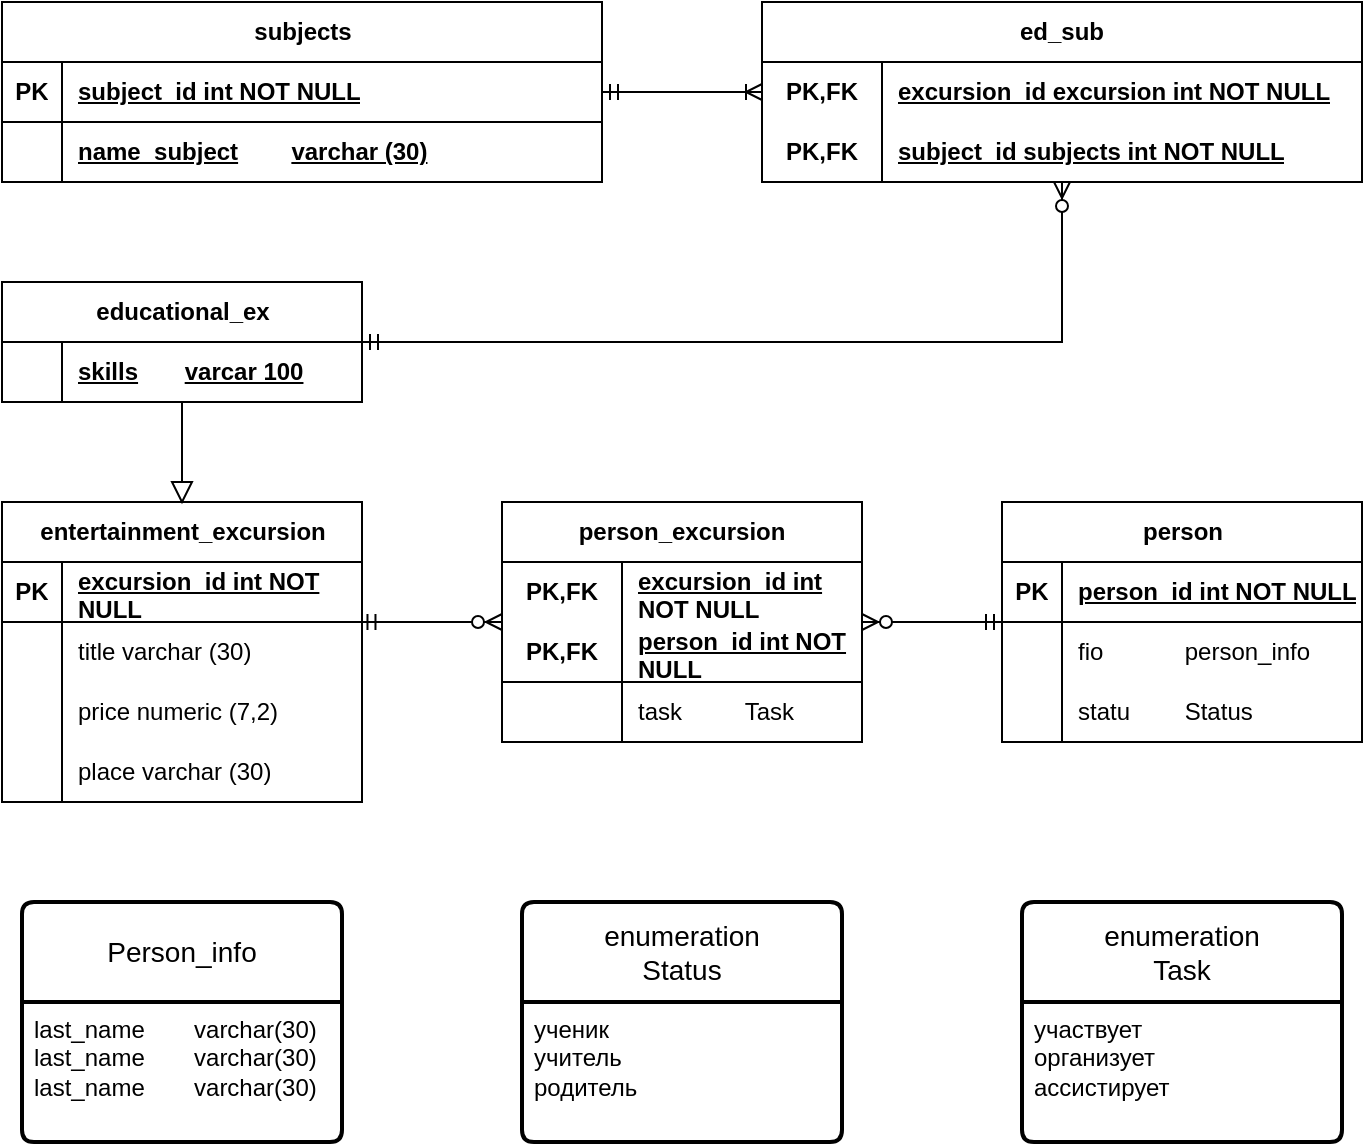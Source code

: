 <mxfile version="24.4.9" type="device">
  <diagram name="Страница — 1" id="gVvszmoHvhNikHRVlybc">
    <mxGraphModel dx="2049" dy="2338" grid="1" gridSize="10" guides="1" tooltips="1" connect="1" arrows="1" fold="1" page="1" pageScale="1" pageWidth="827" pageHeight="1169" math="0" shadow="0">
      <root>
        <mxCell id="0" />
        <mxCell id="1" parent="0" />
        <mxCell id="3yOcAvFgVvE3Q352ADLQ-4" value="educational_ex" style="shape=table;startSize=30;container=1;collapsible=1;childLayout=tableLayout;fixedRows=1;rowLines=0;fontStyle=1;align=center;resizeLast=1;html=1;" parent="1" vertex="1">
          <mxGeometry x="540" y="90" width="180" height="60" as="geometry" />
        </mxCell>
        <mxCell id="3yOcAvFgVvE3Q352ADLQ-5" value="" style="shape=tableRow;horizontal=0;startSize=0;swimlaneHead=0;swimlaneBody=0;fillColor=none;collapsible=0;dropTarget=0;points=[[0,0.5],[1,0.5]];portConstraint=eastwest;top=0;left=0;right=0;bottom=1;" parent="3yOcAvFgVvE3Q352ADLQ-4" vertex="1">
          <mxGeometry y="30" width="180" height="30" as="geometry" />
        </mxCell>
        <mxCell id="3yOcAvFgVvE3Q352ADLQ-6" value="" style="shape=partialRectangle;connectable=0;fillColor=none;top=0;left=0;bottom=0;right=0;fontStyle=1;overflow=hidden;whiteSpace=wrap;html=1;" parent="3yOcAvFgVvE3Q352ADLQ-5" vertex="1">
          <mxGeometry width="30" height="30" as="geometry">
            <mxRectangle width="30" height="30" as="alternateBounds" />
          </mxGeometry>
        </mxCell>
        <mxCell id="3yOcAvFgVvE3Q352ADLQ-7" value="skills&lt;span style=&quot;white-space: pre;&quot;&gt;&#x9;&lt;/span&gt;varcar 100&lt;span style=&quot;white-space: pre;&quot;&gt;&#x9;&lt;/span&gt;" style="shape=partialRectangle;connectable=0;fillColor=none;top=0;left=0;bottom=0;right=0;align=left;spacingLeft=6;fontStyle=5;overflow=hidden;whiteSpace=wrap;html=1;" parent="3yOcAvFgVvE3Q352ADLQ-5" vertex="1">
          <mxGeometry x="30" width="150" height="30" as="geometry">
            <mxRectangle width="150" height="30" as="alternateBounds" />
          </mxGeometry>
        </mxCell>
        <mxCell id="3yOcAvFgVvE3Q352ADLQ-17" value="entertainment_excursion" style="shape=table;startSize=30;container=1;collapsible=1;childLayout=tableLayout;fixedRows=1;rowLines=0;fontStyle=1;align=center;resizeLast=1;html=1;" parent="1" vertex="1">
          <mxGeometry x="540" y="200" width="180" height="150" as="geometry" />
        </mxCell>
        <mxCell id="3yOcAvFgVvE3Q352ADLQ-18" value="" style="shape=tableRow;horizontal=0;startSize=0;swimlaneHead=0;swimlaneBody=0;fillColor=none;collapsible=0;dropTarget=0;points=[[0,0.5],[1,0.5]];portConstraint=eastwest;top=0;left=0;right=0;bottom=1;" parent="3yOcAvFgVvE3Q352ADLQ-17" vertex="1">
          <mxGeometry y="30" width="180" height="30" as="geometry" />
        </mxCell>
        <mxCell id="3yOcAvFgVvE3Q352ADLQ-19" value="PK" style="shape=partialRectangle;connectable=0;fillColor=none;top=0;left=0;bottom=0;right=0;fontStyle=1;overflow=hidden;whiteSpace=wrap;html=1;" parent="3yOcAvFgVvE3Q352ADLQ-18" vertex="1">
          <mxGeometry width="30" height="30" as="geometry">
            <mxRectangle width="30" height="30" as="alternateBounds" />
          </mxGeometry>
        </mxCell>
        <mxCell id="3yOcAvFgVvE3Q352ADLQ-20" value="excursion_id int NOT NULL" style="shape=partialRectangle;connectable=0;fillColor=none;top=0;left=0;bottom=0;right=0;align=left;spacingLeft=6;fontStyle=5;overflow=hidden;whiteSpace=wrap;html=1;" parent="3yOcAvFgVvE3Q352ADLQ-18" vertex="1">
          <mxGeometry x="30" width="150" height="30" as="geometry">
            <mxRectangle width="150" height="30" as="alternateBounds" />
          </mxGeometry>
        </mxCell>
        <mxCell id="3yOcAvFgVvE3Q352ADLQ-21" value="" style="shape=tableRow;horizontal=0;startSize=0;swimlaneHead=0;swimlaneBody=0;fillColor=none;collapsible=0;dropTarget=0;points=[[0,0.5],[1,0.5]];portConstraint=eastwest;top=0;left=0;right=0;bottom=0;" parent="3yOcAvFgVvE3Q352ADLQ-17" vertex="1">
          <mxGeometry y="60" width="180" height="30" as="geometry" />
        </mxCell>
        <mxCell id="3yOcAvFgVvE3Q352ADLQ-22" value="" style="shape=partialRectangle;connectable=0;fillColor=none;top=0;left=0;bottom=0;right=0;editable=1;overflow=hidden;whiteSpace=wrap;html=1;" parent="3yOcAvFgVvE3Q352ADLQ-21" vertex="1">
          <mxGeometry width="30" height="30" as="geometry">
            <mxRectangle width="30" height="30" as="alternateBounds" />
          </mxGeometry>
        </mxCell>
        <mxCell id="3yOcAvFgVvE3Q352ADLQ-23" value="title varchar (30)" style="shape=partialRectangle;connectable=0;fillColor=none;top=0;left=0;bottom=0;right=0;align=left;spacingLeft=6;overflow=hidden;whiteSpace=wrap;html=1;" parent="3yOcAvFgVvE3Q352ADLQ-21" vertex="1">
          <mxGeometry x="30" width="150" height="30" as="geometry">
            <mxRectangle width="150" height="30" as="alternateBounds" />
          </mxGeometry>
        </mxCell>
        <mxCell id="3yOcAvFgVvE3Q352ADLQ-24" value="" style="shape=tableRow;horizontal=0;startSize=0;swimlaneHead=0;swimlaneBody=0;fillColor=none;collapsible=0;dropTarget=0;points=[[0,0.5],[1,0.5]];portConstraint=eastwest;top=0;left=0;right=0;bottom=0;" parent="3yOcAvFgVvE3Q352ADLQ-17" vertex="1">
          <mxGeometry y="90" width="180" height="30" as="geometry" />
        </mxCell>
        <mxCell id="3yOcAvFgVvE3Q352ADLQ-25" value="" style="shape=partialRectangle;connectable=0;fillColor=none;top=0;left=0;bottom=0;right=0;editable=1;overflow=hidden;whiteSpace=wrap;html=1;" parent="3yOcAvFgVvE3Q352ADLQ-24" vertex="1">
          <mxGeometry width="30" height="30" as="geometry">
            <mxRectangle width="30" height="30" as="alternateBounds" />
          </mxGeometry>
        </mxCell>
        <mxCell id="3yOcAvFgVvE3Q352ADLQ-26" value="price numeric (7,2)" style="shape=partialRectangle;connectable=0;fillColor=none;top=0;left=0;bottom=0;right=0;align=left;spacingLeft=6;overflow=hidden;whiteSpace=wrap;html=1;" parent="3yOcAvFgVvE3Q352ADLQ-24" vertex="1">
          <mxGeometry x="30" width="150" height="30" as="geometry">
            <mxRectangle width="150" height="30" as="alternateBounds" />
          </mxGeometry>
        </mxCell>
        <mxCell id="3yOcAvFgVvE3Q352ADLQ-27" value="" style="shape=tableRow;horizontal=0;startSize=0;swimlaneHead=0;swimlaneBody=0;fillColor=none;collapsible=0;dropTarget=0;points=[[0,0.5],[1,0.5]];portConstraint=eastwest;top=0;left=0;right=0;bottom=0;" parent="3yOcAvFgVvE3Q352ADLQ-17" vertex="1">
          <mxGeometry y="120" width="180" height="30" as="geometry" />
        </mxCell>
        <mxCell id="3yOcAvFgVvE3Q352ADLQ-28" value="" style="shape=partialRectangle;connectable=0;fillColor=none;top=0;left=0;bottom=0;right=0;editable=1;overflow=hidden;whiteSpace=wrap;html=1;" parent="3yOcAvFgVvE3Q352ADLQ-27" vertex="1">
          <mxGeometry width="30" height="30" as="geometry">
            <mxRectangle width="30" height="30" as="alternateBounds" />
          </mxGeometry>
        </mxCell>
        <mxCell id="3yOcAvFgVvE3Q352ADLQ-29" value="place varchar (30)" style="shape=partialRectangle;connectable=0;fillColor=none;top=0;left=0;bottom=0;right=0;align=left;spacingLeft=6;overflow=hidden;whiteSpace=wrap;html=1;" parent="3yOcAvFgVvE3Q352ADLQ-27" vertex="1">
          <mxGeometry x="30" width="150" height="30" as="geometry">
            <mxRectangle width="150" height="30" as="alternateBounds" />
          </mxGeometry>
        </mxCell>
        <mxCell id="3yOcAvFgVvE3Q352ADLQ-30" value="ed_sub" style="shape=table;startSize=30;container=1;collapsible=1;childLayout=tableLayout;fixedRows=1;rowLines=0;fontStyle=1;align=center;resizeLast=1;html=1;whiteSpace=wrap;" parent="1" vertex="1">
          <mxGeometry x="920" y="-50" width="300" height="90" as="geometry" />
        </mxCell>
        <mxCell id="3yOcAvFgVvE3Q352ADLQ-31" value="" style="shape=tableRow;horizontal=0;startSize=0;swimlaneHead=0;swimlaneBody=0;fillColor=none;collapsible=0;dropTarget=0;points=[[0,0.5],[1,0.5]];portConstraint=eastwest;top=0;left=0;right=0;bottom=0;html=1;" parent="3yOcAvFgVvE3Q352ADLQ-30" vertex="1">
          <mxGeometry y="30" width="300" height="30" as="geometry" />
        </mxCell>
        <mxCell id="3yOcAvFgVvE3Q352ADLQ-32" value="PK,FK" style="shape=partialRectangle;connectable=0;fillColor=none;top=0;left=0;bottom=0;right=0;fontStyle=1;overflow=hidden;html=1;whiteSpace=wrap;" parent="3yOcAvFgVvE3Q352ADLQ-31" vertex="1">
          <mxGeometry width="60" height="30" as="geometry">
            <mxRectangle width="60" height="30" as="alternateBounds" />
          </mxGeometry>
        </mxCell>
        <mxCell id="3yOcAvFgVvE3Q352ADLQ-33" value="excursion_id excursion&amp;nbsp;int NOT NULL" style="shape=partialRectangle;connectable=0;fillColor=none;top=0;left=0;bottom=0;right=0;align=left;spacingLeft=6;fontStyle=5;overflow=hidden;html=1;whiteSpace=wrap;" parent="3yOcAvFgVvE3Q352ADLQ-31" vertex="1">
          <mxGeometry x="60" width="240" height="30" as="geometry">
            <mxRectangle width="240" height="30" as="alternateBounds" />
          </mxGeometry>
        </mxCell>
        <mxCell id="3yOcAvFgVvE3Q352ADLQ-34" value="" style="shape=tableRow;horizontal=0;startSize=0;swimlaneHead=0;swimlaneBody=0;fillColor=none;collapsible=0;dropTarget=0;points=[[0,0.5],[1,0.5]];portConstraint=eastwest;top=0;left=0;right=0;bottom=1;html=1;" parent="3yOcAvFgVvE3Q352ADLQ-30" vertex="1">
          <mxGeometry y="60" width="300" height="30" as="geometry" />
        </mxCell>
        <mxCell id="3yOcAvFgVvE3Q352ADLQ-35" value="PK,FK" style="shape=partialRectangle;connectable=0;fillColor=none;top=0;left=0;bottom=0;right=0;fontStyle=1;overflow=hidden;html=1;whiteSpace=wrap;" parent="3yOcAvFgVvE3Q352ADLQ-34" vertex="1">
          <mxGeometry width="60" height="30" as="geometry">
            <mxRectangle width="60" height="30" as="alternateBounds" />
          </mxGeometry>
        </mxCell>
        <mxCell id="3yOcAvFgVvE3Q352ADLQ-36" value="subject_id subjects int NOT NULL" style="shape=partialRectangle;connectable=0;fillColor=none;top=0;left=0;bottom=0;right=0;align=left;spacingLeft=6;fontStyle=5;overflow=hidden;html=1;whiteSpace=wrap;" parent="3yOcAvFgVvE3Q352ADLQ-34" vertex="1">
          <mxGeometry x="60" width="240" height="30" as="geometry">
            <mxRectangle width="240" height="30" as="alternateBounds" />
          </mxGeometry>
        </mxCell>
        <mxCell id="3yOcAvFgVvE3Q352ADLQ-50" value="&lt;span style=&quot;text-wrap: wrap;&quot;&gt;subjects&lt;/span&gt;" style="shape=table;startSize=30;container=1;collapsible=1;childLayout=tableLayout;fixedRows=1;rowLines=0;fontStyle=1;align=center;resizeLast=1;html=1;" parent="1" vertex="1">
          <mxGeometry x="540" y="-50" width="300" height="90" as="geometry" />
        </mxCell>
        <mxCell id="3yOcAvFgVvE3Q352ADLQ-51" value="" style="shape=tableRow;horizontal=0;startSize=0;swimlaneHead=0;swimlaneBody=0;fillColor=none;collapsible=0;dropTarget=0;points=[[0,0.5],[1,0.5]];portConstraint=eastwest;top=0;left=0;right=0;bottom=1;" parent="3yOcAvFgVvE3Q352ADLQ-50" vertex="1">
          <mxGeometry y="30" width="300" height="30" as="geometry" />
        </mxCell>
        <mxCell id="3yOcAvFgVvE3Q352ADLQ-52" value="PK" style="shape=partialRectangle;connectable=0;fillColor=none;top=0;left=0;bottom=0;right=0;fontStyle=1;overflow=hidden;whiteSpace=wrap;html=1;" parent="3yOcAvFgVvE3Q352ADLQ-51" vertex="1">
          <mxGeometry width="30" height="30" as="geometry">
            <mxRectangle width="30" height="30" as="alternateBounds" />
          </mxGeometry>
        </mxCell>
        <mxCell id="3yOcAvFgVvE3Q352ADLQ-53" value="subject_id int NOT NULL" style="shape=partialRectangle;connectable=0;fillColor=none;top=0;left=0;bottom=0;right=0;align=left;spacingLeft=6;fontStyle=5;overflow=hidden;whiteSpace=wrap;html=1;" parent="3yOcAvFgVvE3Q352ADLQ-51" vertex="1">
          <mxGeometry x="30" width="270" height="30" as="geometry">
            <mxRectangle width="270" height="30" as="alternateBounds" />
          </mxGeometry>
        </mxCell>
        <mxCell id="3yOcAvFgVvE3Q352ADLQ-54" value="" style="shape=tableRow;horizontal=0;startSize=0;swimlaneHead=0;swimlaneBody=0;fillColor=none;collapsible=0;dropTarget=0;points=[[0,0.5],[1,0.5]];portConstraint=eastwest;top=0;left=0;right=0;bottom=0;" parent="3yOcAvFgVvE3Q352ADLQ-50" vertex="1">
          <mxGeometry y="60" width="300" height="30" as="geometry" />
        </mxCell>
        <mxCell id="3yOcAvFgVvE3Q352ADLQ-55" value="" style="shape=partialRectangle;connectable=0;fillColor=none;top=0;left=0;bottom=0;right=0;editable=1;overflow=hidden;whiteSpace=wrap;html=1;" parent="3yOcAvFgVvE3Q352ADLQ-54" vertex="1">
          <mxGeometry width="30" height="30" as="geometry">
            <mxRectangle width="30" height="30" as="alternateBounds" />
          </mxGeometry>
        </mxCell>
        <mxCell id="3yOcAvFgVvE3Q352ADLQ-56" value="&lt;span style=&quot;font-weight: 700; text-decoration-line: underline;&quot;&gt;name_subject&lt;/span&gt;&lt;span style=&quot;font-weight: 700; white-space: pre;&quot;&gt;&#x9;&lt;/span&gt;&lt;span style=&quot;font-weight: 700; text-decoration-line: underline;&quot;&gt;varchar (30)&lt;/span&gt;" style="shape=partialRectangle;connectable=0;fillColor=none;top=0;left=0;bottom=0;right=0;align=left;spacingLeft=6;overflow=hidden;whiteSpace=wrap;html=1;" parent="3yOcAvFgVvE3Q352ADLQ-54" vertex="1">
          <mxGeometry x="30" width="270" height="30" as="geometry">
            <mxRectangle width="270" height="30" as="alternateBounds" />
          </mxGeometry>
        </mxCell>
        <mxCell id="3yOcAvFgVvE3Q352ADLQ-63" value="person_excursion" style="shape=table;startSize=30;container=1;collapsible=1;childLayout=tableLayout;fixedRows=1;rowLines=0;fontStyle=1;align=center;resizeLast=1;html=1;whiteSpace=wrap;" parent="1" vertex="1">
          <mxGeometry x="790" y="200" width="180" height="120" as="geometry" />
        </mxCell>
        <mxCell id="3yOcAvFgVvE3Q352ADLQ-64" value="" style="shape=tableRow;horizontal=0;startSize=0;swimlaneHead=0;swimlaneBody=0;fillColor=none;collapsible=0;dropTarget=0;points=[[0,0.5],[1,0.5]];portConstraint=eastwest;top=0;left=0;right=0;bottom=0;html=1;" parent="3yOcAvFgVvE3Q352ADLQ-63" vertex="1">
          <mxGeometry y="30" width="180" height="30" as="geometry" />
        </mxCell>
        <mxCell id="3yOcAvFgVvE3Q352ADLQ-65" value="PK,FK" style="shape=partialRectangle;connectable=0;fillColor=none;top=0;left=0;bottom=0;right=0;fontStyle=1;overflow=hidden;html=1;whiteSpace=wrap;" parent="3yOcAvFgVvE3Q352ADLQ-64" vertex="1">
          <mxGeometry width="60" height="30" as="geometry">
            <mxRectangle width="60" height="30" as="alternateBounds" />
          </mxGeometry>
        </mxCell>
        <mxCell id="3yOcAvFgVvE3Q352ADLQ-66" value="excursion_id int NOT NULL" style="shape=partialRectangle;connectable=0;fillColor=none;top=0;left=0;bottom=0;right=0;align=left;spacingLeft=6;fontStyle=5;overflow=hidden;html=1;whiteSpace=wrap;" parent="3yOcAvFgVvE3Q352ADLQ-64" vertex="1">
          <mxGeometry x="60" width="120" height="30" as="geometry">
            <mxRectangle width="120" height="30" as="alternateBounds" />
          </mxGeometry>
        </mxCell>
        <mxCell id="3yOcAvFgVvE3Q352ADLQ-67" value="" style="shape=tableRow;horizontal=0;startSize=0;swimlaneHead=0;swimlaneBody=0;fillColor=none;collapsible=0;dropTarget=0;points=[[0,0.5],[1,0.5]];portConstraint=eastwest;top=0;left=0;right=0;bottom=1;html=1;" parent="3yOcAvFgVvE3Q352ADLQ-63" vertex="1">
          <mxGeometry y="60" width="180" height="30" as="geometry" />
        </mxCell>
        <mxCell id="3yOcAvFgVvE3Q352ADLQ-68" value="PK,FK" style="shape=partialRectangle;connectable=0;fillColor=none;top=0;left=0;bottom=0;right=0;fontStyle=1;overflow=hidden;html=1;whiteSpace=wrap;" parent="3yOcAvFgVvE3Q352ADLQ-67" vertex="1">
          <mxGeometry width="60" height="30" as="geometry">
            <mxRectangle width="60" height="30" as="alternateBounds" />
          </mxGeometry>
        </mxCell>
        <mxCell id="3yOcAvFgVvE3Q352ADLQ-69" value="person_id int NOT NULL" style="shape=partialRectangle;connectable=0;fillColor=none;top=0;left=0;bottom=0;right=0;align=left;spacingLeft=6;fontStyle=5;overflow=hidden;html=1;whiteSpace=wrap;" parent="3yOcAvFgVvE3Q352ADLQ-67" vertex="1">
          <mxGeometry x="60" width="120" height="30" as="geometry">
            <mxRectangle width="120" height="30" as="alternateBounds" />
          </mxGeometry>
        </mxCell>
        <mxCell id="3yOcAvFgVvE3Q352ADLQ-70" value="" style="shape=tableRow;horizontal=0;startSize=0;swimlaneHead=0;swimlaneBody=0;fillColor=none;collapsible=0;dropTarget=0;points=[[0,0.5],[1,0.5]];portConstraint=eastwest;top=0;left=0;right=0;bottom=0;html=1;" parent="3yOcAvFgVvE3Q352ADLQ-63" vertex="1">
          <mxGeometry y="90" width="180" height="30" as="geometry" />
        </mxCell>
        <mxCell id="3yOcAvFgVvE3Q352ADLQ-71" value="" style="shape=partialRectangle;connectable=0;fillColor=none;top=0;left=0;bottom=0;right=0;editable=1;overflow=hidden;html=1;whiteSpace=wrap;" parent="3yOcAvFgVvE3Q352ADLQ-70" vertex="1">
          <mxGeometry width="60" height="30" as="geometry">
            <mxRectangle width="60" height="30" as="alternateBounds" />
          </mxGeometry>
        </mxCell>
        <mxCell id="3yOcAvFgVvE3Q352ADLQ-72" value="task&lt;span style=&quot;white-space: pre;&quot;&gt;&#x9;&lt;/span&gt;&lt;span style=&quot;white-space: pre;&quot;&gt;&#x9;&lt;/span&gt;Task" style="shape=partialRectangle;connectable=0;fillColor=none;top=0;left=0;bottom=0;right=0;align=left;spacingLeft=6;overflow=hidden;html=1;whiteSpace=wrap;" parent="3yOcAvFgVvE3Q352ADLQ-70" vertex="1">
          <mxGeometry x="60" width="120" height="30" as="geometry">
            <mxRectangle width="120" height="30" as="alternateBounds" />
          </mxGeometry>
        </mxCell>
        <mxCell id="3yOcAvFgVvE3Q352ADLQ-76" value="person" style="shape=table;startSize=30;container=1;collapsible=1;childLayout=tableLayout;fixedRows=1;rowLines=0;fontStyle=1;align=center;resizeLast=1;html=1;" parent="1" vertex="1">
          <mxGeometry x="1040" y="200" width="180" height="120" as="geometry" />
        </mxCell>
        <mxCell id="3yOcAvFgVvE3Q352ADLQ-77" value="" style="shape=tableRow;horizontal=0;startSize=0;swimlaneHead=0;swimlaneBody=0;fillColor=none;collapsible=0;dropTarget=0;points=[[0,0.5],[1,0.5]];portConstraint=eastwest;top=0;left=0;right=0;bottom=1;" parent="3yOcAvFgVvE3Q352ADLQ-76" vertex="1">
          <mxGeometry y="30" width="180" height="30" as="geometry" />
        </mxCell>
        <mxCell id="3yOcAvFgVvE3Q352ADLQ-78" value="PK" style="shape=partialRectangle;connectable=0;fillColor=none;top=0;left=0;bottom=0;right=0;fontStyle=1;overflow=hidden;whiteSpace=wrap;html=1;" parent="3yOcAvFgVvE3Q352ADLQ-77" vertex="1">
          <mxGeometry width="30" height="30" as="geometry">
            <mxRectangle width="30" height="30" as="alternateBounds" />
          </mxGeometry>
        </mxCell>
        <mxCell id="3yOcAvFgVvE3Q352ADLQ-79" value="person_id int NOT NULL" style="shape=partialRectangle;connectable=0;fillColor=none;top=0;left=0;bottom=0;right=0;align=left;spacingLeft=6;fontStyle=5;overflow=hidden;whiteSpace=wrap;html=1;" parent="3yOcAvFgVvE3Q352ADLQ-77" vertex="1">
          <mxGeometry x="30" width="150" height="30" as="geometry">
            <mxRectangle width="150" height="30" as="alternateBounds" />
          </mxGeometry>
        </mxCell>
        <mxCell id="3yOcAvFgVvE3Q352ADLQ-80" value="" style="shape=tableRow;horizontal=0;startSize=0;swimlaneHead=0;swimlaneBody=0;fillColor=none;collapsible=0;dropTarget=0;points=[[0,0.5],[1,0.5]];portConstraint=eastwest;top=0;left=0;right=0;bottom=0;" parent="3yOcAvFgVvE3Q352ADLQ-76" vertex="1">
          <mxGeometry y="60" width="180" height="30" as="geometry" />
        </mxCell>
        <mxCell id="3yOcAvFgVvE3Q352ADLQ-81" value="" style="shape=partialRectangle;connectable=0;fillColor=none;top=0;left=0;bottom=0;right=0;editable=1;overflow=hidden;whiteSpace=wrap;html=1;" parent="3yOcAvFgVvE3Q352ADLQ-80" vertex="1">
          <mxGeometry width="30" height="30" as="geometry">
            <mxRectangle width="30" height="30" as="alternateBounds" />
          </mxGeometry>
        </mxCell>
        <mxCell id="3yOcAvFgVvE3Q352ADLQ-82" value="fio&lt;span style=&quot;white-space: pre;&quot;&gt;&#x9;&lt;/span&gt;&lt;span style=&quot;white-space: pre;&quot;&gt;&#x9;&lt;/span&gt;person_info" style="shape=partialRectangle;connectable=0;fillColor=none;top=0;left=0;bottom=0;right=0;align=left;spacingLeft=6;overflow=hidden;whiteSpace=wrap;html=1;" parent="3yOcAvFgVvE3Q352ADLQ-80" vertex="1">
          <mxGeometry x="30" width="150" height="30" as="geometry">
            <mxRectangle width="150" height="30" as="alternateBounds" />
          </mxGeometry>
        </mxCell>
        <mxCell id="3yOcAvFgVvE3Q352ADLQ-83" value="" style="shape=tableRow;horizontal=0;startSize=0;swimlaneHead=0;swimlaneBody=0;fillColor=none;collapsible=0;dropTarget=0;points=[[0,0.5],[1,0.5]];portConstraint=eastwest;top=0;left=0;right=0;bottom=0;" parent="3yOcAvFgVvE3Q352ADLQ-76" vertex="1">
          <mxGeometry y="90" width="180" height="30" as="geometry" />
        </mxCell>
        <mxCell id="3yOcAvFgVvE3Q352ADLQ-84" value="" style="shape=partialRectangle;connectable=0;fillColor=none;top=0;left=0;bottom=0;right=0;editable=1;overflow=hidden;whiteSpace=wrap;html=1;" parent="3yOcAvFgVvE3Q352ADLQ-83" vertex="1">
          <mxGeometry width="30" height="30" as="geometry">
            <mxRectangle width="30" height="30" as="alternateBounds" />
          </mxGeometry>
        </mxCell>
        <mxCell id="3yOcAvFgVvE3Q352ADLQ-85" value="statu&lt;span style=&quot;white-space: pre;&quot;&gt;&#x9;&lt;/span&gt;Status&lt;span style=&quot;white-space: pre;&quot;&gt;&#x9;&lt;/span&gt;&lt;span style=&quot;white-space: pre;&quot;&gt;&#x9;&lt;/span&gt;" style="shape=partialRectangle;connectable=0;fillColor=none;top=0;left=0;bottom=0;right=0;align=left;spacingLeft=6;overflow=hidden;whiteSpace=wrap;html=1;" parent="3yOcAvFgVvE3Q352ADLQ-83" vertex="1">
          <mxGeometry x="30" width="150" height="30" as="geometry">
            <mxRectangle width="150" height="30" as="alternateBounds" />
          </mxGeometry>
        </mxCell>
        <mxCell id="3yOcAvFgVvE3Q352ADLQ-89" value="" style="edgeStyle=entityRelationEdgeStyle;fontSize=12;html=1;endArrow=ERzeroToMany;startArrow=ERmandOne;rounded=0;" parent="1" source="3yOcAvFgVvE3Q352ADLQ-76" target="3yOcAvFgVvE3Q352ADLQ-63" edge="1">
          <mxGeometry width="100" height="100" relative="1" as="geometry">
            <mxPoint x="900" y="420" as="sourcePoint" />
            <mxPoint x="1000" y="330" as="targetPoint" />
          </mxGeometry>
        </mxCell>
        <mxCell id="3yOcAvFgVvE3Q352ADLQ-91" value="" style="edgeStyle=entityRelationEdgeStyle;fontSize=12;html=1;endArrow=ERzeroToMany;startArrow=ERmandOne;rounded=0;exitX=0.993;exitY=0;exitDx=0;exitDy=0;exitPerimeter=0;" parent="1" source="3yOcAvFgVvE3Q352ADLQ-21" target="3yOcAvFgVvE3Q352ADLQ-63" edge="1">
          <mxGeometry width="100" height="100" relative="1" as="geometry">
            <mxPoint x="720" y="260" as="sourcePoint" />
            <mxPoint x="870" y="320" as="targetPoint" />
          </mxGeometry>
        </mxCell>
        <mxCell id="3yOcAvFgVvE3Q352ADLQ-94" value="" style="endArrow=none;html=1;rounded=0;" parent="1" source="3yOcAvFgVvE3Q352ADLQ-95" target="3yOcAvFgVvE3Q352ADLQ-4" edge="1">
          <mxGeometry relative="1" as="geometry">
            <mxPoint x="650" y="170" as="sourcePoint" />
            <mxPoint x="810" y="170" as="targetPoint" />
          </mxGeometry>
        </mxCell>
        <mxCell id="3yOcAvFgVvE3Q352ADLQ-98" value="" style="edgeStyle=entityRelationEdgeStyle;fontSize=12;html=1;endArrow=ERoneToMany;startArrow=ERmandOne;rounded=0;" parent="1" source="3yOcAvFgVvE3Q352ADLQ-50" target="3yOcAvFgVvE3Q352ADLQ-30" edge="1">
          <mxGeometry width="100" height="100" relative="1" as="geometry">
            <mxPoint x="850" y="130" as="sourcePoint" />
            <mxPoint x="950" y="30" as="targetPoint" />
          </mxGeometry>
        </mxCell>
        <mxCell id="3yOcAvFgVvE3Q352ADLQ-99" value="Person_info" style="swimlane;childLayout=stackLayout;horizontal=1;startSize=50;horizontalStack=0;rounded=1;fontSize=14;fontStyle=0;strokeWidth=2;resizeParent=0;resizeLast=1;shadow=0;dashed=0;align=center;arcSize=4;whiteSpace=wrap;html=1;" parent="1" vertex="1">
          <mxGeometry x="550" y="400" width="160" height="120" as="geometry" />
        </mxCell>
        <mxCell id="3yOcAvFgVvE3Q352ADLQ-100" value="last_name&lt;span style=&quot;white-space: pre;&quot;&gt;&#x9;&lt;/span&gt;varchar(30)&lt;div&gt;last_name&lt;span style=&quot;white-space-collapse: preserve;&quot;&gt;&#x9;&lt;/span&gt;varchar(30)&lt;br&gt;last_name&lt;span style=&quot;white-space-collapse: preserve;&quot;&gt;&#x9;&lt;/span&gt;varchar(30)&lt;br&gt;&lt;/div&gt;" style="align=left;strokeColor=none;fillColor=none;spacingLeft=4;fontSize=12;verticalAlign=top;resizable=0;rotatable=0;part=1;html=1;" parent="3yOcAvFgVvE3Q352ADLQ-99" vertex="1">
          <mxGeometry y="50" width="160" height="70" as="geometry" />
        </mxCell>
        <mxCell id="3yOcAvFgVvE3Q352ADLQ-101" value="enumeration&lt;div&gt;Status&lt;/div&gt;" style="swimlane;childLayout=stackLayout;horizontal=1;startSize=50;horizontalStack=0;rounded=1;fontSize=14;fontStyle=0;strokeWidth=2;resizeParent=0;resizeLast=1;shadow=0;dashed=0;align=center;arcSize=4;whiteSpace=wrap;html=1;" parent="1" vertex="1">
          <mxGeometry x="800" y="400" width="160" height="120" as="geometry" />
        </mxCell>
        <mxCell id="3yOcAvFgVvE3Q352ADLQ-102" value="ученик&lt;br&gt;учитель&lt;br&gt;родитель" style="align=left;strokeColor=none;fillColor=none;spacingLeft=4;fontSize=12;verticalAlign=top;resizable=0;rotatable=0;part=1;html=1;" parent="3yOcAvFgVvE3Q352ADLQ-101" vertex="1">
          <mxGeometry y="50" width="160" height="70" as="geometry" />
        </mxCell>
        <mxCell id="3yOcAvFgVvE3Q352ADLQ-103" value="enumeration&lt;div&gt;Task&lt;/div&gt;" style="swimlane;childLayout=stackLayout;horizontal=1;startSize=50;horizontalStack=0;rounded=1;fontSize=14;fontStyle=0;strokeWidth=2;resizeParent=0;resizeLast=1;shadow=0;dashed=0;align=center;arcSize=4;whiteSpace=wrap;html=1;" parent="1" vertex="1">
          <mxGeometry x="1050" y="400" width="160" height="120" as="geometry" />
        </mxCell>
        <mxCell id="3yOcAvFgVvE3Q352ADLQ-104" value="участвует&lt;div&gt;организует&lt;br&gt;ассистирует&lt;/div&gt;" style="align=left;strokeColor=none;fillColor=none;spacingLeft=4;fontSize=12;verticalAlign=top;resizable=0;rotatable=0;part=1;html=1;" parent="3yOcAvFgVvE3Q352ADLQ-103" vertex="1">
          <mxGeometry y="50" width="160" height="70" as="geometry" />
        </mxCell>
        <mxCell id="lYKJxHM9egWPhkINI1Kj-2" value="" style="endArrow=none;html=1;rounded=0;" edge="1" parent="1" source="3yOcAvFgVvE3Q352ADLQ-17" target="3yOcAvFgVvE3Q352ADLQ-95">
          <mxGeometry relative="1" as="geometry">
            <mxPoint x="630" y="200" as="sourcePoint" />
            <mxPoint x="630" y="150" as="targetPoint" />
          </mxGeometry>
        </mxCell>
        <mxCell id="3yOcAvFgVvE3Q352ADLQ-95" value="" style="html=1;shadow=0;dashed=0;align=center;verticalAlign=middle;shape=mxgraph.arrows2.arrow;dy=0.6;dx=40;notch=0;rotation=90;" parent="1" vertex="1">
          <mxGeometry x="625" y="190" width="10" height="10" as="geometry" />
        </mxCell>
        <mxCell id="lYKJxHM9egWPhkINI1Kj-3" value="" style="fontSize=12;html=1;endArrow=ERzeroToMany;startArrow=ERmandOne;rounded=0;" edge="1" parent="1" source="3yOcAvFgVvE3Q352ADLQ-4" target="3yOcAvFgVvE3Q352ADLQ-34">
          <mxGeometry width="100" height="100" relative="1" as="geometry">
            <mxPoint x="950" y="160" as="sourcePoint" />
            <mxPoint x="1050" y="60" as="targetPoint" />
            <Array as="points">
              <mxPoint x="1070" y="120" />
            </Array>
          </mxGeometry>
        </mxCell>
      </root>
    </mxGraphModel>
  </diagram>
</mxfile>
